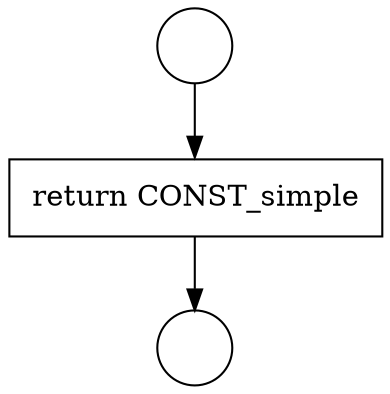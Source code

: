 digraph {
  node4099 [shape=circle label=" " color="black" fillcolor="white" style=filled]
  node4101 [shape=none, margin=0, label=<<font color="black">
    <table border="0" cellborder="1" cellspacing="0" cellpadding="10">
      <tr><td align="left">return CONST_simple</td></tr>
    </table>
  </font>> color="black" fillcolor="white" style=filled]
  node4100 [shape=circle label=" " color="black" fillcolor="white" style=filled]
  node4099 -> node4101 [ color="black"]
  node4101 -> node4100 [ color="black"]
}
